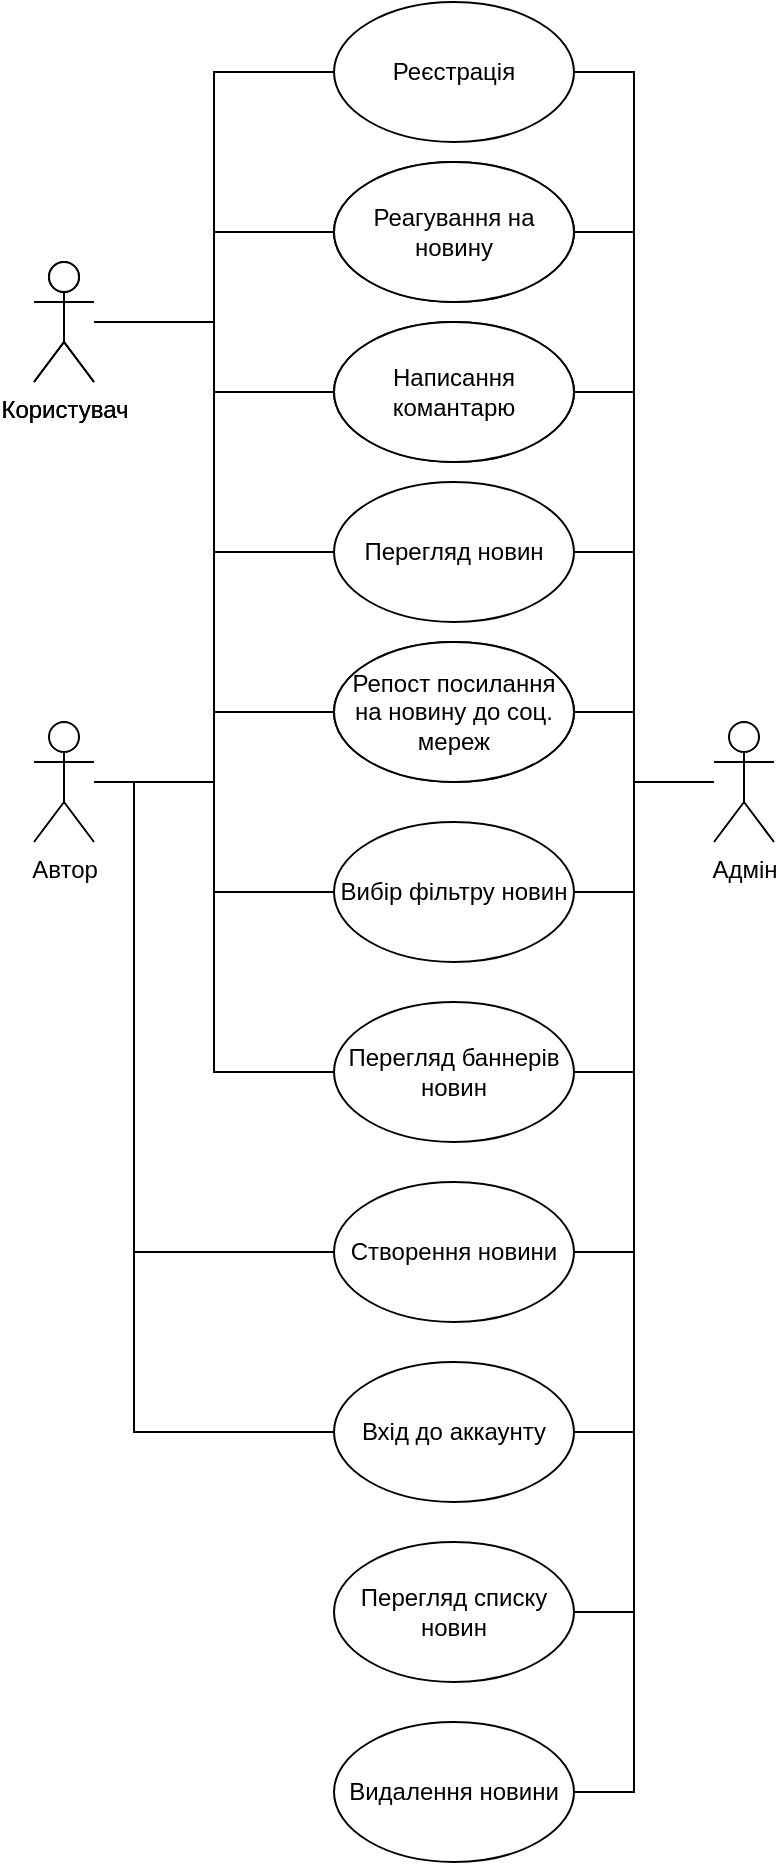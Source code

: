 <mxfile version="21.1.2" type="device" pages="4">
  <diagram id="jsgenobVIxJ-Q_t5yMRL" name="Страница 2">
    <mxGraphModel dx="1418" dy="828" grid="1" gridSize="10" guides="1" tooltips="1" connect="1" arrows="1" fold="1" page="1" pageScale="1" pageWidth="827" pageHeight="1169" math="0" shadow="0">
      <root>
        <mxCell id="0" />
        <mxCell id="1" parent="0" />
        <mxCell id="JwuotUyz37pWbvxtIua6-1" style="edgeStyle=orthogonalEdgeStyle;rounded=0;orthogonalLoop=1;jettySize=auto;html=1;entryX=0;entryY=0.5;entryDx=0;entryDy=0;endArrow=none;endFill=0;" parent="1" source="JwuotUyz37pWbvxtIua6-8" target="JwuotUyz37pWbvxtIua6-10" edge="1">
          <mxGeometry relative="1" as="geometry" />
        </mxCell>
        <mxCell id="JwuotUyz37pWbvxtIua6-2" style="edgeStyle=orthogonalEdgeStyle;rounded=0;orthogonalLoop=1;jettySize=auto;html=1;entryX=0;entryY=0.5;entryDx=0;entryDy=0;endArrow=none;endFill=0;" parent="1" source="JwuotUyz37pWbvxtIua6-8" target="JwuotUyz37pWbvxtIua6-28" edge="1">
          <mxGeometry relative="1" as="geometry" />
        </mxCell>
        <mxCell id="JwuotUyz37pWbvxtIua6-3" style="edgeStyle=orthogonalEdgeStyle;rounded=0;orthogonalLoop=1;jettySize=auto;html=1;entryX=0;entryY=0.5;entryDx=0;entryDy=0;endArrow=none;endFill=0;" parent="1" source="JwuotUyz37pWbvxtIua6-8" target="JwuotUyz37pWbvxtIua6-30" edge="1">
          <mxGeometry relative="1" as="geometry" />
        </mxCell>
        <mxCell id="JwuotUyz37pWbvxtIua6-4" style="edgeStyle=orthogonalEdgeStyle;rounded=0;orthogonalLoop=1;jettySize=auto;html=1;entryX=0;entryY=0.5;entryDx=0;entryDy=0;endArrow=none;endFill=0;" parent="1" source="JwuotUyz37pWbvxtIua6-8" target="JwuotUyz37pWbvxtIua6-32" edge="1">
          <mxGeometry relative="1" as="geometry" />
        </mxCell>
        <mxCell id="JwuotUyz37pWbvxtIua6-5" style="edgeStyle=orthogonalEdgeStyle;rounded=0;orthogonalLoop=1;jettySize=auto;html=1;entryX=0;entryY=0.5;entryDx=0;entryDy=0;endArrow=none;endFill=0;" parent="1" source="JwuotUyz37pWbvxtIua6-8" target="JwuotUyz37pWbvxtIua6-40" edge="1">
          <mxGeometry relative="1" as="geometry" />
        </mxCell>
        <mxCell id="JwuotUyz37pWbvxtIua6-6" style="edgeStyle=orthogonalEdgeStyle;rounded=0;orthogonalLoop=1;jettySize=auto;html=1;entryX=0;entryY=0.5;entryDx=0;entryDy=0;endArrow=none;endFill=0;" parent="1" source="JwuotUyz37pWbvxtIua6-8" target="JwuotUyz37pWbvxtIua6-42" edge="1">
          <mxGeometry relative="1" as="geometry" />
        </mxCell>
        <mxCell id="JwuotUyz37pWbvxtIua6-7" style="edgeStyle=orthogonalEdgeStyle;rounded=0;orthogonalLoop=1;jettySize=auto;html=1;entryX=0;entryY=0.5;entryDx=0;entryDy=0;endArrow=none;endFill=0;" parent="1" source="JwuotUyz37pWbvxtIua6-8" target="JwuotUyz37pWbvxtIua6-52" edge="1">
          <mxGeometry relative="1" as="geometry" />
        </mxCell>
        <mxCell id="JwuotUyz37pWbvxtIua6-8" value="Користувач" style="shape=umlActor;verticalLabelPosition=bottom;verticalAlign=top;html=1;outlineConnect=0;" parent="1" vertex="1">
          <mxGeometry x="80" y="160" width="30" height="60" as="geometry" />
        </mxCell>
        <mxCell id="JwuotUyz37pWbvxtIua6-10" value="Реєстрація" style="ellipse;whiteSpace=wrap;html=1;" parent="1" vertex="1">
          <mxGeometry x="230" y="30" width="120" height="70" as="geometry" />
        </mxCell>
        <mxCell id="JwuotUyz37pWbvxtIua6-24" value="Вхід до аккаунту" style="ellipse;whiteSpace=wrap;html=1;" parent="1" vertex="1">
          <mxGeometry x="230" y="710" width="120" height="70" as="geometry" />
        </mxCell>
        <mxCell id="JwuotUyz37pWbvxtIua6-26" value="Створення новини" style="ellipse;whiteSpace=wrap;html=1;" parent="1" vertex="1">
          <mxGeometry x="230" y="620" width="120" height="70" as="geometry" />
        </mxCell>
        <mxCell id="JwuotUyz37pWbvxtIua6-28" value="Реагування на новину" style="ellipse;whiteSpace=wrap;html=1;" parent="1" vertex="1">
          <mxGeometry x="230" y="110" width="120" height="70" as="geometry" />
        </mxCell>
        <mxCell id="JwuotUyz37pWbvxtIua6-30" value="Написання комантарю" style="ellipse;whiteSpace=wrap;html=1;" parent="1" vertex="1">
          <mxGeometry x="230" y="190" width="120" height="70" as="geometry" />
        </mxCell>
        <mxCell id="JwuotUyz37pWbvxtIua6-32" value="Репост посилання на новину до соц. мереж" style="ellipse;whiteSpace=wrap;html=1;" parent="1" vertex="1">
          <mxGeometry x="230" y="350" width="120" height="70" as="geometry" />
        </mxCell>
        <mxCell id="jrGEfASwu3TX69Rrp1Gd-1" style="edgeStyle=orthogonalEdgeStyle;rounded=0;orthogonalLoop=1;jettySize=auto;html=1;entryX=0;entryY=0.5;entryDx=0;entryDy=0;endArrow=none;endFill=0;" parent="1" source="JwuotUyz37pWbvxtIua6-35" target="JwuotUyz37pWbvxtIua6-24" edge="1">
          <mxGeometry relative="1" as="geometry">
            <Array as="points">
              <mxPoint x="130" y="420" />
              <mxPoint x="130" y="745" />
            </Array>
          </mxGeometry>
        </mxCell>
        <mxCell id="jrGEfASwu3TX69Rrp1Gd-2" style="edgeStyle=orthogonalEdgeStyle;rounded=0;orthogonalLoop=1;jettySize=auto;html=1;entryX=0;entryY=0.5;entryDx=0;entryDy=0;endArrow=none;endFill=0;" parent="1" source="JwuotUyz37pWbvxtIua6-35" target="JwuotUyz37pWbvxtIua6-26" edge="1">
          <mxGeometry relative="1" as="geometry">
            <Array as="points">
              <mxPoint x="130" y="420" />
              <mxPoint x="130" y="655" />
            </Array>
          </mxGeometry>
        </mxCell>
        <mxCell id="jrGEfASwu3TX69Rrp1Gd-3" style="edgeStyle=orthogonalEdgeStyle;rounded=0;orthogonalLoop=1;jettySize=auto;html=1;entryX=0;entryY=0.5;entryDx=0;entryDy=0;endArrow=none;endFill=0;" parent="1" source="JwuotUyz37pWbvxtIua6-35" target="JwuotUyz37pWbvxtIua6-52" edge="1">
          <mxGeometry relative="1" as="geometry" />
        </mxCell>
        <mxCell id="JwuotUyz37pWbvxtIua6-35" value="Автор" style="shape=umlActor;verticalLabelPosition=bottom;verticalAlign=top;html=1;outlineConnect=0;" parent="1" vertex="1">
          <mxGeometry x="80" y="390" width="30" height="60" as="geometry" />
        </mxCell>
        <mxCell id="JwuotUyz37pWbvxtIua6-36" style="edgeStyle=orthogonalEdgeStyle;rounded=0;orthogonalLoop=1;jettySize=auto;html=1;entryX=0;entryY=0.5;entryDx=0;entryDy=0;endArrow=none;endFill=0;" parent="1" source="JwuotUyz37pWbvxtIua6-38" target="JwuotUyz37pWbvxtIua6-44" edge="1">
          <mxGeometry relative="1" as="geometry">
            <Array as="points">
              <mxPoint x="380" y="420" />
              <mxPoint x="380" y="835" />
            </Array>
          </mxGeometry>
        </mxCell>
        <mxCell id="JwuotUyz37pWbvxtIua6-37" style="edgeStyle=orthogonalEdgeStyle;rounded=0;orthogonalLoop=1;jettySize=auto;html=1;entryX=0;entryY=0.5;entryDx=0;entryDy=0;endArrow=none;endFill=0;" parent="1" source="JwuotUyz37pWbvxtIua6-38" target="JwuotUyz37pWbvxtIua6-50" edge="1">
          <mxGeometry relative="1" as="geometry">
            <Array as="points">
              <mxPoint x="380" y="420" />
              <mxPoint x="380" y="925" />
            </Array>
          </mxGeometry>
        </mxCell>
        <mxCell id="jrGEfASwu3TX69Rrp1Gd-5" style="edgeStyle=orthogonalEdgeStyle;rounded=0;orthogonalLoop=1;jettySize=auto;html=1;entryX=1;entryY=0.5;entryDx=0;entryDy=0;endArrow=none;endFill=0;" parent="1" source="JwuotUyz37pWbvxtIua6-38" target="JwuotUyz37pWbvxtIua6-24" edge="1">
          <mxGeometry relative="1" as="geometry">
            <Array as="points">
              <mxPoint x="380" y="420" />
              <mxPoint x="380" y="745" />
            </Array>
          </mxGeometry>
        </mxCell>
        <mxCell id="jrGEfASwu3TX69Rrp1Gd-6" style="edgeStyle=orthogonalEdgeStyle;rounded=0;orthogonalLoop=1;jettySize=auto;html=1;entryX=1;entryY=0.5;entryDx=0;entryDy=0;endArrow=none;endFill=0;" parent="1" source="JwuotUyz37pWbvxtIua6-38" target="JwuotUyz37pWbvxtIua6-26" edge="1">
          <mxGeometry relative="1" as="geometry">
            <Array as="points">
              <mxPoint x="380" y="420" />
              <mxPoint x="380" y="655" />
            </Array>
          </mxGeometry>
        </mxCell>
        <mxCell id="jrGEfASwu3TX69Rrp1Gd-7" style="edgeStyle=orthogonalEdgeStyle;rounded=0;orthogonalLoop=1;jettySize=auto;html=1;entryX=1;entryY=0.5;entryDx=0;entryDy=0;endArrow=none;endFill=0;" parent="1" source="JwuotUyz37pWbvxtIua6-38" target="JwuotUyz37pWbvxtIua6-52" edge="1">
          <mxGeometry relative="1" as="geometry">
            <Array as="points">
              <mxPoint x="380" y="420" />
              <mxPoint x="380" y="475" />
            </Array>
          </mxGeometry>
        </mxCell>
        <mxCell id="jrGEfASwu3TX69Rrp1Gd-8" style="edgeStyle=orthogonalEdgeStyle;rounded=0;orthogonalLoop=1;jettySize=auto;html=1;entryX=1;entryY=0.5;entryDx=0;entryDy=0;endArrow=none;endFill=0;" parent="1" source="JwuotUyz37pWbvxtIua6-38" target="JwuotUyz37pWbvxtIua6-40" edge="1">
          <mxGeometry relative="1" as="geometry">
            <Array as="points">
              <mxPoint x="380" y="420" />
              <mxPoint x="380" y="565" />
            </Array>
          </mxGeometry>
        </mxCell>
        <mxCell id="jrGEfASwu3TX69Rrp1Gd-9" style="edgeStyle=orthogonalEdgeStyle;rounded=0;orthogonalLoop=1;jettySize=auto;html=1;entryX=1;entryY=0.5;entryDx=0;entryDy=0;endArrow=none;endFill=0;" parent="1" source="JwuotUyz37pWbvxtIua6-38" target="PnoXssII64kV3W4k1HJd-6" edge="1">
          <mxGeometry relative="1" as="geometry">
            <Array as="points">
              <mxPoint x="380" y="420" />
              <mxPoint x="380" y="385" />
            </Array>
          </mxGeometry>
        </mxCell>
        <mxCell id="jrGEfASwu3TX69Rrp1Gd-10" style="edgeStyle=orthogonalEdgeStyle;rounded=0;orthogonalLoop=1;jettySize=auto;html=1;entryX=1;entryY=0.5;entryDx=0;entryDy=0;endArrow=none;endFill=0;" parent="1" source="JwuotUyz37pWbvxtIua6-38" target="JwuotUyz37pWbvxtIua6-42" edge="1">
          <mxGeometry relative="1" as="geometry">
            <Array as="points">
              <mxPoint x="380" y="420" />
              <mxPoint x="380" y="305" />
            </Array>
          </mxGeometry>
        </mxCell>
        <mxCell id="jrGEfASwu3TX69Rrp1Gd-11" style="edgeStyle=orthogonalEdgeStyle;rounded=0;orthogonalLoop=1;jettySize=auto;html=1;entryX=1;entryY=0.5;entryDx=0;entryDy=0;endArrow=none;endFill=0;" parent="1" source="JwuotUyz37pWbvxtIua6-38" target="PnoXssII64kV3W4k1HJd-5" edge="1">
          <mxGeometry relative="1" as="geometry">
            <Array as="points">
              <mxPoint x="380" y="420" />
              <mxPoint x="380" y="225" />
            </Array>
          </mxGeometry>
        </mxCell>
        <mxCell id="jrGEfASwu3TX69Rrp1Gd-12" style="edgeStyle=orthogonalEdgeStyle;rounded=0;orthogonalLoop=1;jettySize=auto;html=1;entryX=1;entryY=0.5;entryDx=0;entryDy=0;endArrow=none;endFill=0;" parent="1" source="JwuotUyz37pWbvxtIua6-38" target="PnoXssII64kV3W4k1HJd-2" edge="1">
          <mxGeometry relative="1" as="geometry">
            <Array as="points">
              <mxPoint x="380" y="420" />
              <mxPoint x="380" y="145" />
            </Array>
          </mxGeometry>
        </mxCell>
        <mxCell id="jrGEfASwu3TX69Rrp1Gd-13" style="edgeStyle=orthogonalEdgeStyle;rounded=0;orthogonalLoop=1;jettySize=auto;html=1;entryX=1;entryY=0.5;entryDx=0;entryDy=0;endArrow=none;endFill=0;" parent="1" source="JwuotUyz37pWbvxtIua6-38" target="JwuotUyz37pWbvxtIua6-10" edge="1">
          <mxGeometry relative="1" as="geometry">
            <Array as="points">
              <mxPoint x="380" y="420" />
              <mxPoint x="380" y="65" />
            </Array>
          </mxGeometry>
        </mxCell>
        <mxCell id="JwuotUyz37pWbvxtIua6-38" value="Адмін" style="shape=umlActor;verticalLabelPosition=bottom;verticalAlign=top;html=1;outlineConnect=0;" parent="1" vertex="1">
          <mxGeometry x="420" y="390" width="30" height="60" as="geometry" />
        </mxCell>
        <mxCell id="JwuotUyz37pWbvxtIua6-40" value="Перегляд баннерів новин" style="ellipse;whiteSpace=wrap;html=1;" parent="1" vertex="1">
          <mxGeometry x="230" y="530" width="120" height="70" as="geometry" />
        </mxCell>
        <mxCell id="JwuotUyz37pWbvxtIua6-42" value="Перегляд новин" style="ellipse;whiteSpace=wrap;html=1;" parent="1" vertex="1">
          <mxGeometry x="230" y="270" width="120" height="70" as="geometry" />
        </mxCell>
        <mxCell id="JwuotUyz37pWbvxtIua6-44" value="Перегляд списку новин" style="ellipse;whiteSpace=wrap;html=1;" parent="1" vertex="1">
          <mxGeometry x="230" y="800" width="120" height="70" as="geometry" />
        </mxCell>
        <mxCell id="JwuotUyz37pWbvxtIua6-50" value="Видалення новини" style="ellipse;whiteSpace=wrap;html=1;" parent="1" vertex="1">
          <mxGeometry x="230" y="890" width="120" height="70" as="geometry" />
        </mxCell>
        <mxCell id="JwuotUyz37pWbvxtIua6-52" value="Вибір фільтру новин" style="ellipse;whiteSpace=wrap;html=1;" parent="1" vertex="1">
          <mxGeometry x="230" y="440" width="120" height="70" as="geometry" />
        </mxCell>
        <mxCell id="PnoXssII64kV3W4k1HJd-1" value="Користувач" style="shape=umlActor;verticalLabelPosition=bottom;verticalAlign=top;html=1;outlineConnect=0;" parent="1" vertex="1">
          <mxGeometry x="80" y="160" width="30" height="60" as="geometry" />
        </mxCell>
        <mxCell id="PnoXssII64kV3W4k1HJd-2" value="Реагування на новину" style="ellipse;whiteSpace=wrap;html=1;" parent="1" vertex="1">
          <mxGeometry x="230" y="110" width="120" height="70" as="geometry" />
        </mxCell>
        <mxCell id="PnoXssII64kV3W4k1HJd-3" style="edgeStyle=orthogonalEdgeStyle;rounded=0;orthogonalLoop=1;jettySize=auto;html=1;entryX=0;entryY=0.5;entryDx=0;entryDy=0;endArrow=none;endFill=0;" parent="1" source="PnoXssII64kV3W4k1HJd-1" target="PnoXssII64kV3W4k1HJd-2" edge="1">
          <mxGeometry relative="1" as="geometry" />
        </mxCell>
        <mxCell id="PnoXssII64kV3W4k1HJd-4" style="edgeStyle=orthogonalEdgeStyle;rounded=0;orthogonalLoop=1;jettySize=auto;html=1;entryX=0;entryY=0.5;entryDx=0;entryDy=0;endArrow=none;endFill=0;" parent="1" source="PnoXssII64kV3W4k1HJd-1" target="PnoXssII64kV3W4k1HJd-5" edge="1">
          <mxGeometry relative="1" as="geometry" />
        </mxCell>
        <mxCell id="PnoXssII64kV3W4k1HJd-5" value="Написання комантарю" style="ellipse;whiteSpace=wrap;html=1;" parent="1" vertex="1">
          <mxGeometry x="230" y="190" width="120" height="70" as="geometry" />
        </mxCell>
        <mxCell id="PnoXssII64kV3W4k1HJd-6" value="Репост посилання на новину до соц. мереж" style="ellipse;whiteSpace=wrap;html=1;" parent="1" vertex="1">
          <mxGeometry x="230" y="350" width="120" height="70" as="geometry" />
        </mxCell>
        <mxCell id="PnoXssII64kV3W4k1HJd-7" style="edgeStyle=orthogonalEdgeStyle;rounded=0;orthogonalLoop=1;jettySize=auto;html=1;entryX=0;entryY=0.5;entryDx=0;entryDy=0;endArrow=none;endFill=0;" parent="1" source="PnoXssII64kV3W4k1HJd-1" target="PnoXssII64kV3W4k1HJd-6" edge="1">
          <mxGeometry relative="1" as="geometry" />
        </mxCell>
      </root>
    </mxGraphModel>
  </diagram>
  <diagram id="pjwRIvxaNWzT5MnAfzzE" name="Страница 3">
    <mxGraphModel dx="1418" dy="828" grid="1" gridSize="10" guides="1" tooltips="1" connect="1" arrows="1" fold="1" page="1" pageScale="1" pageWidth="827" pageHeight="1169" math="0" shadow="0">
      <root>
        <mxCell id="0" />
        <mxCell id="1" parent="0" />
        <mxCell id="CYiGvyAhx1k-oHjF3VCG-1" style="edgeStyle=orthogonalEdgeStyle;rounded=0;orthogonalLoop=1;jettySize=auto;html=1;entryX=0;entryY=0.5;entryDx=0;entryDy=0;endArrow=none;endFill=0;" parent="1" source="CYiGvyAhx1k-oHjF3VCG-4" target="CYiGvyAhx1k-oHjF3VCG-6" edge="1">
          <mxGeometry relative="1" as="geometry" />
        </mxCell>
        <mxCell id="CYiGvyAhx1k-oHjF3VCG-2" style="edgeStyle=orthogonalEdgeStyle;rounded=0;orthogonalLoop=1;jettySize=auto;html=1;entryX=0;entryY=0.5;entryDx=0;entryDy=0;endArrow=none;endFill=0;" parent="1" source="CYiGvyAhx1k-oHjF3VCG-4" target="CYiGvyAhx1k-oHjF3VCG-21" edge="1">
          <mxGeometry relative="1" as="geometry" />
        </mxCell>
        <mxCell id="CYiGvyAhx1k-oHjF3VCG-3" style="edgeStyle=orthogonalEdgeStyle;rounded=0;orthogonalLoop=1;jettySize=auto;html=1;entryX=0;entryY=0.5;entryDx=0;entryDy=0;endArrow=none;endFill=0;" parent="1" source="CYiGvyAhx1k-oHjF3VCG-4" target="CYiGvyAhx1k-oHjF3VCG-23" edge="1">
          <mxGeometry relative="1" as="geometry" />
        </mxCell>
        <mxCell id="CYiGvyAhx1k-oHjF3VCG-4" value="Користувач" style="shape=umlActor;verticalLabelPosition=bottom;verticalAlign=top;html=1;outlineConnect=0;" parent="1" vertex="1">
          <mxGeometry x="80" y="160" width="30" height="60" as="geometry" />
        </mxCell>
        <mxCell id="CYiGvyAhx1k-oHjF3VCG-5" style="edgeStyle=orthogonalEdgeStyle;rounded=0;orthogonalLoop=1;jettySize=auto;html=1;endArrow=none;endFill=0;" parent="1" source="CYiGvyAhx1k-oHjF3VCG-6" target="wAEpZEMGU0AWy_mzfU6Q-1" edge="1">
          <mxGeometry relative="1" as="geometry">
            <mxPoint x="480" y="65" as="targetPoint" />
          </mxGeometry>
        </mxCell>
        <mxCell id="CYiGvyAhx1k-oHjF3VCG-6" value="Реєстрація" style="ellipse;whiteSpace=wrap;html=1;" parent="1" vertex="1">
          <mxGeometry x="230" y="30" width="120" height="70" as="geometry" />
        </mxCell>
        <mxCell id="CYiGvyAhx1k-oHjF3VCG-7" style="edgeStyle=orthogonalEdgeStyle;rounded=0;orthogonalLoop=1;jettySize=auto;html=1;entryX=0;entryY=0.5;entryDx=0;entryDy=0;endArrow=none;endFill=0;" parent="1" source="CYiGvyAhx1k-oHjF3VCG-9" target="CYiGvyAhx1k-oHjF3VCG-28" edge="1">
          <mxGeometry relative="1" as="geometry" />
        </mxCell>
        <mxCell id="CYiGvyAhx1k-oHjF3VCG-8" style="edgeStyle=orthogonalEdgeStyle;rounded=0;orthogonalLoop=1;jettySize=auto;html=1;entryX=0;entryY=0.5;entryDx=0;entryDy=0;endArrow=none;endFill=0;" parent="1" source="CYiGvyAhx1k-oHjF3VCG-9" target="CYiGvyAhx1k-oHjF3VCG-32" edge="1">
          <mxGeometry relative="1" as="geometry" />
        </mxCell>
        <mxCell id="CYiGvyAhx1k-oHjF3VCG-9" value="Веб-сторінка головної стрічки" style="shape=umlActor;verticalLabelPosition=bottom;verticalAlign=top;html=1;outlineConnect=0;" parent="1" vertex="1">
          <mxGeometry x="480" y="305" width="30" height="60" as="geometry" />
        </mxCell>
        <mxCell id="CYiGvyAhx1k-oHjF3VCG-10" style="edgeStyle=orthogonalEdgeStyle;rounded=0;orthogonalLoop=1;jettySize=auto;html=1;entryX=0;entryY=0.5;entryDx=0;entryDy=0;endArrow=none;endFill=0;" parent="1" source="wAEpZEMGU0AWy_mzfU6Q-1" target="CYiGvyAhx1k-oHjF3VCG-26" edge="1">
          <mxGeometry relative="1" as="geometry">
            <mxPoint x="510" y="65" as="sourcePoint" />
          </mxGeometry>
        </mxCell>
        <mxCell id="CYiGvyAhx1k-oHjF3VCG-11" style="edgeStyle=orthogonalEdgeStyle;rounded=0;orthogonalLoop=1;jettySize=auto;html=1;entryX=0;entryY=0.5;entryDx=0;entryDy=0;endArrow=none;endFill=0;" parent="1" source="CYiGvyAhx1k-oHjF3VCG-12" target="CYiGvyAhx1k-oHjF3VCG-30" edge="1">
          <mxGeometry relative="1" as="geometry" />
        </mxCell>
        <mxCell id="CYiGvyAhx1k-oHjF3VCG-12" value="Веб-сторінка логіну" style="shape=umlActor;verticalLabelPosition=bottom;verticalAlign=top;html=1;outlineConnect=0;" parent="1" vertex="1">
          <mxGeometry x="480" y="395" width="30" height="60" as="geometry" />
        </mxCell>
        <mxCell id="CYiGvyAhx1k-oHjF3VCG-13" style="edgeStyle=orthogonalEdgeStyle;rounded=0;orthogonalLoop=1;jettySize=auto;html=1;endArrow=none;endFill=0;" parent="1" source="CYiGvyAhx1k-oHjF3VCG-14" target="CYiGvyAhx1k-oHjF3VCG-12" edge="1">
          <mxGeometry relative="1" as="geometry" />
        </mxCell>
        <mxCell id="CYiGvyAhx1k-oHjF3VCG-14" value="Вхід до аккаунту" style="ellipse;whiteSpace=wrap;html=1;" parent="1" vertex="1">
          <mxGeometry x="230" y="390" width="120" height="70" as="geometry" />
        </mxCell>
        <mxCell id="CYiGvyAhx1k-oHjF3VCG-15" style="edgeStyle=orthogonalEdgeStyle;rounded=0;orthogonalLoop=1;jettySize=auto;html=1;endArrow=none;endFill=0;" parent="1" source="CYiGvyAhx1k-oHjF3VCG-16" target="CYiGvyAhx1k-oHjF3VCG-9" edge="1">
          <mxGeometry relative="1" as="geometry" />
        </mxCell>
        <mxCell id="CYiGvyAhx1k-oHjF3VCG-16" value="Створення новини" style="ellipse;whiteSpace=wrap;html=1;" parent="1" vertex="1">
          <mxGeometry x="230" y="300" width="120" height="70" as="geometry" />
        </mxCell>
        <mxCell id="CYiGvyAhx1k-oHjF3VCG-17" style="edgeStyle=orthogonalEdgeStyle;rounded=0;orthogonalLoop=1;jettySize=auto;html=1;entryX=0;entryY=0.5;entryDx=0;entryDy=0;endArrow=none;endFill=0;" parent="1" source="CYiGvyAhx1k-oHjF3VCG-19" target="CYiGvyAhx1k-oHjF3VCG-16" edge="1">
          <mxGeometry relative="1" as="geometry" />
        </mxCell>
        <mxCell id="CYiGvyAhx1k-oHjF3VCG-18" style="edgeStyle=orthogonalEdgeStyle;rounded=0;orthogonalLoop=1;jettySize=auto;html=1;entryX=0;entryY=0.5;entryDx=0;entryDy=0;endArrow=none;endFill=0;" parent="1" source="CYiGvyAhx1k-oHjF3VCG-19" target="CYiGvyAhx1k-oHjF3VCG-14" edge="1">
          <mxGeometry relative="1" as="geometry">
            <Array as="points">
              <mxPoint x="180" y="425" />
              <mxPoint x="180" y="425" />
            </Array>
          </mxGeometry>
        </mxCell>
        <mxCell id="CYiGvyAhx1k-oHjF3VCG-19" value="Автор" style="shape=umlActor;verticalLabelPosition=bottom;verticalAlign=top;html=1;outlineConnect=0;" parent="1" vertex="1">
          <mxGeometry x="80" y="395" width="30" height="60" as="geometry" />
        </mxCell>
        <mxCell id="CYiGvyAhx1k-oHjF3VCG-20" style="edgeStyle=orthogonalEdgeStyle;rounded=0;orthogonalLoop=1;jettySize=auto;html=1;endArrow=none;endFill=0;" parent="1" source="CYiGvyAhx1k-oHjF3VCG-21" target="CYiGvyAhx1k-oHjF3VCG-9" edge="1">
          <mxGeometry relative="1" as="geometry">
            <Array as="points">
              <mxPoint x="420" y="245" />
              <mxPoint x="420" y="335" />
            </Array>
          </mxGeometry>
        </mxCell>
        <mxCell id="CYiGvyAhx1k-oHjF3VCG-21" value="Перегляд баннерів новин" style="ellipse;whiteSpace=wrap;html=1;" parent="1" vertex="1">
          <mxGeometry x="230" y="210" width="120" height="70" as="geometry" />
        </mxCell>
        <mxCell id="CYiGvyAhx1k-oHjF3VCG-22" style="edgeStyle=orthogonalEdgeStyle;rounded=0;orthogonalLoop=1;jettySize=auto;html=1;endArrow=none;endFill=0;" parent="1" source="CYiGvyAhx1k-oHjF3VCG-23" target="CYiGvyAhx1k-oHjF3VCG-9" edge="1">
          <mxGeometry relative="1" as="geometry">
            <Array as="points">
              <mxPoint x="420" y="155" />
              <mxPoint x="420" y="335" />
            </Array>
          </mxGeometry>
        </mxCell>
        <mxCell id="CYiGvyAhx1k-oHjF3VCG-23" value="Вибір фільтру новин" style="ellipse;whiteSpace=wrap;html=1;" parent="1" vertex="1">
          <mxGeometry x="230" y="120" width="120" height="70" as="geometry" />
        </mxCell>
        <mxCell id="CYiGvyAhx1k-oHjF3VCG-24" value="Сервер" style="shape=umlActor;verticalLabelPosition=bottom;verticalAlign=top;html=1;outlineConnect=0;" parent="1" vertex="1">
          <mxGeometry x="810" y="125" width="30" height="60" as="geometry" />
        </mxCell>
        <mxCell id="CYiGvyAhx1k-oHjF3VCG-25" style="edgeStyle=orthogonalEdgeStyle;rounded=0;orthogonalLoop=1;jettySize=auto;html=1;endArrow=none;endFill=0;" parent="1" source="CYiGvyAhx1k-oHjF3VCG-26" target="CYiGvyAhx1k-oHjF3VCG-24" edge="1">
          <mxGeometry relative="1" as="geometry">
            <Array as="points">
              <mxPoint x="790" y="65" />
              <mxPoint x="790" y="155" />
            </Array>
          </mxGeometry>
        </mxCell>
        <mxCell id="CYiGvyAhx1k-oHjF3VCG-26" value="Створення користувача" style="ellipse;whiteSpace=wrap;html=1;" parent="1" vertex="1">
          <mxGeometry x="600" y="30" width="120" height="70" as="geometry" />
        </mxCell>
        <mxCell id="CYiGvyAhx1k-oHjF3VCG-27" style="edgeStyle=orthogonalEdgeStyle;rounded=0;orthogonalLoop=1;jettySize=auto;html=1;endArrow=none;endFill=0;exitX=1;exitY=0.5;exitDx=0;exitDy=0;" parent="1" source="CYiGvyAhx1k-oHjF3VCG-28" target="CYiGvyAhx1k-oHjF3VCG-24" edge="1">
          <mxGeometry relative="1" as="geometry">
            <Array as="points">
              <mxPoint x="790" y="245" />
              <mxPoint x="790" y="155" />
            </Array>
          </mxGeometry>
        </mxCell>
        <mxCell id="CYiGvyAhx1k-oHjF3VCG-28" value="Створення новини" style="ellipse;whiteSpace=wrap;html=1;" parent="1" vertex="1">
          <mxGeometry x="600" y="210" width="120" height="70" as="geometry" />
        </mxCell>
        <mxCell id="CYiGvyAhx1k-oHjF3VCG-29" style="edgeStyle=orthogonalEdgeStyle;rounded=0;orthogonalLoop=1;jettySize=auto;html=1;endArrow=none;endFill=0;" parent="1" source="CYiGvyAhx1k-oHjF3VCG-30" target="CYiGvyAhx1k-oHjF3VCG-24" edge="1">
          <mxGeometry relative="1" as="geometry">
            <Array as="points">
              <mxPoint x="790" y="425" />
              <mxPoint x="790" y="155" />
            </Array>
          </mxGeometry>
        </mxCell>
        <mxCell id="CYiGvyAhx1k-oHjF3VCG-30" value="Авторизація" style="ellipse;whiteSpace=wrap;html=1;" parent="1" vertex="1">
          <mxGeometry x="600" y="390" width="120" height="70" as="geometry" />
        </mxCell>
        <mxCell id="CYiGvyAhx1k-oHjF3VCG-31" style="edgeStyle=orthogonalEdgeStyle;rounded=0;orthogonalLoop=1;jettySize=auto;html=1;endArrow=none;endFill=0;" parent="1" source="CYiGvyAhx1k-oHjF3VCG-32" target="CYiGvyAhx1k-oHjF3VCG-24" edge="1">
          <mxGeometry relative="1" as="geometry">
            <Array as="points">
              <mxPoint x="790" y="335" />
              <mxPoint x="790" y="155" />
            </Array>
          </mxGeometry>
        </mxCell>
        <mxCell id="CYiGvyAhx1k-oHjF3VCG-32" value="Отримання даних щодо баннерів новин" style="ellipse;whiteSpace=wrap;html=1;" parent="1" vertex="1">
          <mxGeometry x="600" y="300" width="120" height="70" as="geometry" />
        </mxCell>
        <mxCell id="wAEpZEMGU0AWy_mzfU6Q-1" value="Веб-сторінка реєстрації" style="shape=umlActor;verticalLabelPosition=bottom;verticalAlign=top;html=1;outlineConnect=0;" parent="1" vertex="1">
          <mxGeometry x="480" y="35" width="30" height="60" as="geometry" />
        </mxCell>
      </root>
    </mxGraphModel>
  </diagram>
  <diagram id="8GD01Nmzar3S3QhMd8Ao" name="Страница 4">
    <mxGraphModel dx="1418" dy="828" grid="1" gridSize="10" guides="1" tooltips="1" connect="1" arrows="1" fold="1" page="1" pageScale="1" pageWidth="827" pageHeight="1169" math="0" shadow="0">
      <root>
        <mxCell id="0" />
        <mxCell id="1" parent="0" />
        <mxCell id="v5Y5Kg1193a-AQZ1EzQA-1" style="edgeStyle=orthogonalEdgeStyle;rounded=0;orthogonalLoop=1;jettySize=auto;html=1;entryX=0;entryY=0.5;entryDx=0;entryDy=0;endArrow=none;endFill=0;" parent="1" source="v5Y5Kg1193a-AQZ1EzQA-33" target="v5Y5Kg1193a-AQZ1EzQA-12" edge="1">
          <mxGeometry relative="1" as="geometry">
            <mxPoint x="110" y="190" as="sourcePoint" />
            <Array as="points">
              <mxPoint x="170" y="260" />
              <mxPoint x="170" y="305" />
            </Array>
          </mxGeometry>
        </mxCell>
        <mxCell id="v5Y5Kg1193a-AQZ1EzQA-9" style="edgeStyle=orthogonalEdgeStyle;rounded=0;orthogonalLoop=1;jettySize=auto;html=1;entryX=0;entryY=0.5;entryDx=0;entryDy=0;endArrow=none;endFill=0;" parent="1" source="v5Y5Kg1193a-AQZ1EzQA-11" target="v5Y5Kg1193a-AQZ1EzQA-14" edge="1">
          <mxGeometry relative="1" as="geometry">
            <Array as="points">
              <mxPoint x="460" y="260" />
              <mxPoint x="460" y="465" />
            </Array>
          </mxGeometry>
        </mxCell>
        <mxCell id="v5Y5Kg1193a-AQZ1EzQA-10" style="edgeStyle=orthogonalEdgeStyle;rounded=0;orthogonalLoop=1;jettySize=auto;html=1;entryX=0;entryY=0.5;entryDx=0;entryDy=0;endArrow=none;endFill=0;" parent="1" source="v5Y5Kg1193a-AQZ1EzQA-11" target="v5Y5Kg1193a-AQZ1EzQA-20" edge="1">
          <mxGeometry relative="1" as="geometry">
            <Array as="points">
              <mxPoint x="460" y="260" />
              <mxPoint x="460" y="550" />
              <mxPoint x="370" y="550" />
            </Array>
          </mxGeometry>
        </mxCell>
        <mxCell id="ix-wqq4q-aHULNTZXZj0-2" style="edgeStyle=orthogonalEdgeStyle;rounded=0;orthogonalLoop=1;jettySize=auto;html=1;entryX=1;entryY=0.5;entryDx=0;entryDy=0;endArrow=none;endFill=0;" parent="1" source="v5Y5Kg1193a-AQZ1EzQA-11" target="v5Y5Kg1193a-AQZ1EzQA-38" edge="1">
          <mxGeometry relative="1" as="geometry" />
        </mxCell>
        <mxCell id="ix-wqq4q-aHULNTZXZj0-3" style="edgeStyle=orthogonalEdgeStyle;rounded=0;orthogonalLoop=1;jettySize=auto;html=1;entryX=1;entryY=0.5;entryDx=0;entryDy=0;endArrow=none;endFill=0;" parent="1" source="v5Y5Kg1193a-AQZ1EzQA-11" target="v5Y5Kg1193a-AQZ1EzQA-12" edge="1">
          <mxGeometry relative="1" as="geometry" />
        </mxCell>
        <mxCell id="ix-wqq4q-aHULNTZXZj0-5" style="edgeStyle=orthogonalEdgeStyle;rounded=0;orthogonalLoop=1;jettySize=auto;html=1;endArrow=none;endFill=0;" parent="1" source="v5Y5Kg1193a-AQZ1EzQA-11" target="v5Y5Kg1193a-AQZ1EzQA-37" edge="1">
          <mxGeometry relative="1" as="geometry" />
        </mxCell>
        <mxCell id="ix-wqq4q-aHULNTZXZj0-6" style="edgeStyle=orthogonalEdgeStyle;rounded=0;orthogonalLoop=1;jettySize=auto;html=1;entryX=1;entryY=0.5;entryDx=0;entryDy=0;endArrow=none;endFill=0;" parent="1" source="v5Y5Kg1193a-AQZ1EzQA-11" target="v5Y5Kg1193a-AQZ1EzQA-34" edge="1">
          <mxGeometry relative="1" as="geometry" />
        </mxCell>
        <mxCell id="v5Y5Kg1193a-AQZ1EzQA-11" value="Адмін" style="shape=umlActor;verticalLabelPosition=bottom;verticalAlign=top;html=1;outlineConnect=0;" parent="1" vertex="1">
          <mxGeometry x="490" y="230" width="30" height="60" as="geometry" />
        </mxCell>
        <mxCell id="v5Y5Kg1193a-AQZ1EzQA-12" value="Перегляд новин" style="ellipse;whiteSpace=wrap;html=1;" parent="1" vertex="1">
          <mxGeometry x="230" y="270" width="120" height="70" as="geometry" />
        </mxCell>
        <mxCell id="v5Y5Kg1193a-AQZ1EzQA-14" value="Перегляд списку новин" style="ellipse;whiteSpace=wrap;html=1;" parent="1" vertex="1">
          <mxGeometry x="230" y="430" width="120" height="70" as="geometry" />
        </mxCell>
        <mxCell id="v5Y5Kg1193a-AQZ1EzQA-20" value="Видалення новини" style="ellipse;whiteSpace=wrap;html=1;" parent="1" vertex="1">
          <mxGeometry x="230" y="514.5" width="120" height="70" as="geometry" />
        </mxCell>
        <mxCell id="v5Y5Kg1193a-AQZ1EzQA-33" value="Користувач" style="shape=umlActor;verticalLabelPosition=bottom;verticalAlign=top;html=1;outlineConnect=0;" parent="1" vertex="1">
          <mxGeometry x="80" y="230" width="30" height="60" as="geometry" />
        </mxCell>
        <mxCell id="v5Y5Kg1193a-AQZ1EzQA-34" value="Реагування на новину" style="ellipse;whiteSpace=wrap;html=1;" parent="1" vertex="1">
          <mxGeometry x="230" y="110" width="120" height="70" as="geometry" />
        </mxCell>
        <mxCell id="v5Y5Kg1193a-AQZ1EzQA-35" style="edgeStyle=orthogonalEdgeStyle;rounded=0;orthogonalLoop=1;jettySize=auto;html=1;entryX=0;entryY=0.5;entryDx=0;entryDy=0;endArrow=none;endFill=0;" parent="1" source="v5Y5Kg1193a-AQZ1EzQA-33" target="v5Y5Kg1193a-AQZ1EzQA-34" edge="1">
          <mxGeometry relative="1" as="geometry" />
        </mxCell>
        <mxCell id="v5Y5Kg1193a-AQZ1EzQA-36" style="edgeStyle=orthogonalEdgeStyle;rounded=0;orthogonalLoop=1;jettySize=auto;html=1;entryX=0;entryY=0.5;entryDx=0;entryDy=0;endArrow=none;endFill=0;" parent="1" source="v5Y5Kg1193a-AQZ1EzQA-33" target="v5Y5Kg1193a-AQZ1EzQA-37" edge="1">
          <mxGeometry relative="1" as="geometry" />
        </mxCell>
        <mxCell id="v5Y5Kg1193a-AQZ1EzQA-37" value="Написання комантарю" style="ellipse;whiteSpace=wrap;html=1;" parent="1" vertex="1">
          <mxGeometry x="230" y="190" width="120" height="70" as="geometry" />
        </mxCell>
        <mxCell id="v5Y5Kg1193a-AQZ1EzQA-38" value="Репост посилання на новину до соц. мереж" style="ellipse;whiteSpace=wrap;html=1;" parent="1" vertex="1">
          <mxGeometry x="230" y="350" width="120" height="70" as="geometry" />
        </mxCell>
        <mxCell id="v5Y5Kg1193a-AQZ1EzQA-39" style="edgeStyle=orthogonalEdgeStyle;rounded=0;orthogonalLoop=1;jettySize=auto;html=1;entryX=0;entryY=0.5;entryDx=0;entryDy=0;endArrow=none;endFill=0;" parent="1" source="v5Y5Kg1193a-AQZ1EzQA-33" target="v5Y5Kg1193a-AQZ1EzQA-38" edge="1">
          <mxGeometry relative="1" as="geometry" />
        </mxCell>
      </root>
    </mxGraphModel>
  </diagram>
  <diagram id="_RkzzZbqACvf4ono-DAd" name="Страница 5">
    <mxGraphModel dx="1434" dy="844" grid="1" gridSize="10" guides="1" tooltips="1" connect="1" arrows="1" fold="1" page="1" pageScale="1" pageWidth="827" pageHeight="1169" math="0" shadow="0">
      <root>
        <mxCell id="0" />
        <mxCell id="1" parent="0" />
        <mxCell id="pDt8JMRhqxrCkGCLQyXo-1" value="users" style="shape=table;startSize=30;container=1;collapsible=1;childLayout=tableLayout;fixedRows=1;rowLines=0;fontStyle=1;align=center;resizeLast=1;html=1;" vertex="1" parent="1">
          <mxGeometry x="550" y="70" width="180" height="240" as="geometry" />
        </mxCell>
        <mxCell id="pDt8JMRhqxrCkGCLQyXo-2" value="" style="shape=tableRow;horizontal=0;startSize=0;swimlaneHead=0;swimlaneBody=0;fillColor=none;collapsible=0;dropTarget=0;points=[[0,0.5],[1,0.5]];portConstraint=eastwest;top=0;left=0;right=0;bottom=1;" vertex="1" parent="pDt8JMRhqxrCkGCLQyXo-1">
          <mxGeometry y="30" width="180" height="30" as="geometry" />
        </mxCell>
        <mxCell id="pDt8JMRhqxrCkGCLQyXo-3" value="PK" style="shape=partialRectangle;connectable=0;fillColor=none;top=0;left=0;bottom=0;right=0;fontStyle=1;overflow=hidden;whiteSpace=wrap;html=1;" vertex="1" parent="pDt8JMRhqxrCkGCLQyXo-2">
          <mxGeometry width="30" height="30" as="geometry">
            <mxRectangle width="30" height="30" as="alternateBounds" />
          </mxGeometry>
        </mxCell>
        <mxCell id="pDt8JMRhqxrCkGCLQyXo-4" value="id: int" style="shape=partialRectangle;connectable=0;fillColor=none;top=0;left=0;bottom=0;right=0;align=left;spacingLeft=6;fontStyle=5;overflow=hidden;whiteSpace=wrap;html=1;" vertex="1" parent="pDt8JMRhqxrCkGCLQyXo-2">
          <mxGeometry x="30" width="150" height="30" as="geometry">
            <mxRectangle width="150" height="30" as="alternateBounds" />
          </mxGeometry>
        </mxCell>
        <mxCell id="pDt8JMRhqxrCkGCLQyXo-5" value="" style="shape=tableRow;horizontal=0;startSize=0;swimlaneHead=0;swimlaneBody=0;fillColor=none;collapsible=0;dropTarget=0;points=[[0,0.5],[1,0.5]];portConstraint=eastwest;top=0;left=0;right=0;bottom=0;" vertex="1" parent="pDt8JMRhqxrCkGCLQyXo-1">
          <mxGeometry y="60" width="180" height="30" as="geometry" />
        </mxCell>
        <mxCell id="pDt8JMRhqxrCkGCLQyXo-6" value="" style="shape=partialRectangle;connectable=0;fillColor=none;top=0;left=0;bottom=0;right=0;editable=1;overflow=hidden;whiteSpace=wrap;html=1;" vertex="1" parent="pDt8JMRhqxrCkGCLQyXo-5">
          <mxGeometry width="30" height="30" as="geometry">
            <mxRectangle width="30" height="30" as="alternateBounds" />
          </mxGeometry>
        </mxCell>
        <mxCell id="pDt8JMRhqxrCkGCLQyXo-7" value="email : varchar 32" style="shape=partialRectangle;connectable=0;fillColor=none;top=0;left=0;bottom=0;right=0;align=left;spacingLeft=6;overflow=hidden;whiteSpace=wrap;html=1;" vertex="1" parent="pDt8JMRhqxrCkGCLQyXo-5">
          <mxGeometry x="30" width="150" height="30" as="geometry">
            <mxRectangle width="150" height="30" as="alternateBounds" />
          </mxGeometry>
        </mxCell>
        <mxCell id="pDt8JMRhqxrCkGCLQyXo-11" value="" style="shape=tableRow;horizontal=0;startSize=0;swimlaneHead=0;swimlaneBody=0;fillColor=none;collapsible=0;dropTarget=0;points=[[0,0.5],[1,0.5]];portConstraint=eastwest;top=0;left=0;right=0;bottom=0;" vertex="1" parent="pDt8JMRhqxrCkGCLQyXo-1">
          <mxGeometry y="90" width="180" height="30" as="geometry" />
        </mxCell>
        <mxCell id="pDt8JMRhqxrCkGCLQyXo-12" value="" style="shape=partialRectangle;connectable=0;fillColor=none;top=0;left=0;bottom=0;right=0;editable=1;overflow=hidden;whiteSpace=wrap;html=1;" vertex="1" parent="pDt8JMRhqxrCkGCLQyXo-11">
          <mxGeometry width="30" height="30" as="geometry">
            <mxRectangle width="30" height="30" as="alternateBounds" />
          </mxGeometry>
        </mxCell>
        <mxCell id="pDt8JMRhqxrCkGCLQyXo-13" value="username: varchar 16" style="shape=partialRectangle;connectable=0;fillColor=none;top=0;left=0;bottom=0;right=0;align=left;spacingLeft=6;overflow=hidden;whiteSpace=wrap;html=1;" vertex="1" parent="pDt8JMRhqxrCkGCLQyXo-11">
          <mxGeometry x="30" width="150" height="30" as="geometry">
            <mxRectangle width="150" height="30" as="alternateBounds" />
          </mxGeometry>
        </mxCell>
        <mxCell id="pDt8JMRhqxrCkGCLQyXo-49" style="shape=tableRow;horizontal=0;startSize=0;swimlaneHead=0;swimlaneBody=0;fillColor=none;collapsible=0;dropTarget=0;points=[[0,0.5],[1,0.5]];portConstraint=eastwest;top=0;left=0;right=0;bottom=0;" vertex="1" parent="pDt8JMRhqxrCkGCLQyXo-1">
          <mxGeometry y="120" width="180" height="30" as="geometry" />
        </mxCell>
        <mxCell id="pDt8JMRhqxrCkGCLQyXo-50" style="shape=partialRectangle;connectable=0;fillColor=none;top=0;left=0;bottom=0;right=0;editable=1;overflow=hidden;whiteSpace=wrap;html=1;" vertex="1" parent="pDt8JMRhqxrCkGCLQyXo-49">
          <mxGeometry width="30" height="30" as="geometry">
            <mxRectangle width="30" height="30" as="alternateBounds" />
          </mxGeometry>
        </mxCell>
        <mxCell id="pDt8JMRhqxrCkGCLQyXo-51" value="password : varchar 16" style="shape=partialRectangle;connectable=0;fillColor=none;top=0;left=0;bottom=0;right=0;align=left;spacingLeft=6;overflow=hidden;whiteSpace=wrap;html=1;" vertex="1" parent="pDt8JMRhqxrCkGCLQyXo-49">
          <mxGeometry x="30" width="150" height="30" as="geometry">
            <mxRectangle width="150" height="30" as="alternateBounds" />
          </mxGeometry>
        </mxCell>
        <mxCell id="pDt8JMRhqxrCkGCLQyXo-17" style="shape=tableRow;horizontal=0;startSize=0;swimlaneHead=0;swimlaneBody=0;fillColor=none;collapsible=0;dropTarget=0;points=[[0,0.5],[1,0.5]];portConstraint=eastwest;top=0;left=0;right=0;bottom=0;" vertex="1" parent="pDt8JMRhqxrCkGCLQyXo-1">
          <mxGeometry y="150" width="180" height="30" as="geometry" />
        </mxCell>
        <mxCell id="pDt8JMRhqxrCkGCLQyXo-18" style="shape=partialRectangle;connectable=0;fillColor=none;top=0;left=0;bottom=0;right=0;editable=1;overflow=hidden;whiteSpace=wrap;html=1;" vertex="1" parent="pDt8JMRhqxrCkGCLQyXo-17">
          <mxGeometry width="30" height="30" as="geometry">
            <mxRectangle width="30" height="30" as="alternateBounds" />
          </mxGeometry>
        </mxCell>
        <mxCell id="pDt8JMRhqxrCkGCLQyXo-19" value="rating : int&amp;nbsp;" style="shape=partialRectangle;connectable=0;fillColor=none;top=0;left=0;bottom=0;right=0;align=left;spacingLeft=6;overflow=hidden;whiteSpace=wrap;html=1;" vertex="1" parent="pDt8JMRhqxrCkGCLQyXo-17">
          <mxGeometry x="30" width="150" height="30" as="geometry">
            <mxRectangle width="150" height="30" as="alternateBounds" />
          </mxGeometry>
        </mxCell>
        <mxCell id="pDt8JMRhqxrCkGCLQyXo-14" style="shape=tableRow;horizontal=0;startSize=0;swimlaneHead=0;swimlaneBody=0;fillColor=none;collapsible=0;dropTarget=0;points=[[0,0.5],[1,0.5]];portConstraint=eastwest;top=0;left=0;right=0;bottom=0;" vertex="1" parent="pDt8JMRhqxrCkGCLQyXo-1">
          <mxGeometry y="180" width="180" height="30" as="geometry" />
        </mxCell>
        <mxCell id="pDt8JMRhqxrCkGCLQyXo-15" style="shape=partialRectangle;connectable=0;fillColor=none;top=0;left=0;bottom=0;right=0;editable=1;overflow=hidden;whiteSpace=wrap;html=1;" vertex="1" parent="pDt8JMRhqxrCkGCLQyXo-14">
          <mxGeometry width="30" height="30" as="geometry">
            <mxRectangle width="30" height="30" as="alternateBounds" />
          </mxGeometry>
        </mxCell>
        <mxCell id="pDt8JMRhqxrCkGCLQyXo-16" value="isBanned : bool" style="shape=partialRectangle;connectable=0;fillColor=none;top=0;left=0;bottom=0;right=0;align=left;spacingLeft=6;overflow=hidden;whiteSpace=wrap;html=1;" vertex="1" parent="pDt8JMRhqxrCkGCLQyXo-14">
          <mxGeometry x="30" width="150" height="30" as="geometry">
            <mxRectangle width="150" height="30" as="alternateBounds" />
          </mxGeometry>
        </mxCell>
        <mxCell id="pDt8JMRhqxrCkGCLQyXo-127" style="shape=tableRow;horizontal=0;startSize=0;swimlaneHead=0;swimlaneBody=0;fillColor=none;collapsible=0;dropTarget=0;points=[[0,0.5],[1,0.5]];portConstraint=eastwest;top=0;left=0;right=0;bottom=0;" vertex="1" parent="pDt8JMRhqxrCkGCLQyXo-1">
          <mxGeometry y="210" width="180" height="30" as="geometry" />
        </mxCell>
        <mxCell id="pDt8JMRhqxrCkGCLQyXo-128" style="shape=partialRectangle;connectable=0;fillColor=none;top=0;left=0;bottom=0;right=0;editable=1;overflow=hidden;whiteSpace=wrap;html=1;" vertex="1" parent="pDt8JMRhqxrCkGCLQyXo-127">
          <mxGeometry width="30" height="30" as="geometry">
            <mxRectangle width="30" height="30" as="alternateBounds" />
          </mxGeometry>
        </mxCell>
        <mxCell id="pDt8JMRhqxrCkGCLQyXo-129" value="isAdmin : bool" style="shape=partialRectangle;connectable=0;fillColor=none;top=0;left=0;bottom=0;right=0;align=left;spacingLeft=6;overflow=hidden;whiteSpace=wrap;html=1;" vertex="1" parent="pDt8JMRhqxrCkGCLQyXo-127">
          <mxGeometry x="30" width="150" height="30" as="geometry">
            <mxRectangle width="150" height="30" as="alternateBounds" />
          </mxGeometry>
        </mxCell>
        <mxCell id="pDt8JMRhqxrCkGCLQyXo-20" value="news" style="shape=table;startSize=30;container=1;collapsible=1;childLayout=tableLayout;fixedRows=1;rowLines=0;fontStyle=1;align=center;resizeLast=1;html=1;" vertex="1" parent="1">
          <mxGeometry x="330" y="70" width="180" height="210" as="geometry" />
        </mxCell>
        <mxCell id="pDt8JMRhqxrCkGCLQyXo-21" value="" style="shape=tableRow;horizontal=0;startSize=0;swimlaneHead=0;swimlaneBody=0;fillColor=none;collapsible=0;dropTarget=0;points=[[0,0.5],[1,0.5]];portConstraint=eastwest;top=0;left=0;right=0;bottom=1;" vertex="1" parent="pDt8JMRhqxrCkGCLQyXo-20">
          <mxGeometry y="30" width="180" height="30" as="geometry" />
        </mxCell>
        <mxCell id="pDt8JMRhqxrCkGCLQyXo-22" value="PK" style="shape=partialRectangle;connectable=0;fillColor=none;top=0;left=0;bottom=0;right=0;fontStyle=1;overflow=hidden;whiteSpace=wrap;html=1;" vertex="1" parent="pDt8JMRhqxrCkGCLQyXo-21">
          <mxGeometry width="30" height="30" as="geometry">
            <mxRectangle width="30" height="30" as="alternateBounds" />
          </mxGeometry>
        </mxCell>
        <mxCell id="pDt8JMRhqxrCkGCLQyXo-23" value="id: int" style="shape=partialRectangle;connectable=0;fillColor=none;top=0;left=0;bottom=0;right=0;align=left;spacingLeft=6;fontStyle=5;overflow=hidden;whiteSpace=wrap;html=1;" vertex="1" parent="pDt8JMRhqxrCkGCLQyXo-21">
          <mxGeometry x="30" width="150" height="30" as="geometry">
            <mxRectangle width="150" height="30" as="alternateBounds" />
          </mxGeometry>
        </mxCell>
        <mxCell id="pDt8JMRhqxrCkGCLQyXo-24" value="" style="shape=tableRow;horizontal=0;startSize=0;swimlaneHead=0;swimlaneBody=0;fillColor=none;collapsible=0;dropTarget=0;points=[[0,0.5],[1,0.5]];portConstraint=eastwest;top=0;left=0;right=0;bottom=0;" vertex="1" parent="pDt8JMRhqxrCkGCLQyXo-20">
          <mxGeometry y="60" width="180" height="30" as="geometry" />
        </mxCell>
        <mxCell id="pDt8JMRhqxrCkGCLQyXo-25" value="" style="shape=partialRectangle;connectable=0;fillColor=none;top=0;left=0;bottom=0;right=0;editable=1;overflow=hidden;whiteSpace=wrap;html=1;" vertex="1" parent="pDt8JMRhqxrCkGCLQyXo-24">
          <mxGeometry width="30" height="30" as="geometry">
            <mxRectangle width="30" height="30" as="alternateBounds" />
          </mxGeometry>
        </mxCell>
        <mxCell id="pDt8JMRhqxrCkGCLQyXo-26" value="title : varchar 32" style="shape=partialRectangle;connectable=0;fillColor=none;top=0;left=0;bottom=0;right=0;align=left;spacingLeft=6;overflow=hidden;whiteSpace=wrap;html=1;" vertex="1" parent="pDt8JMRhqxrCkGCLQyXo-24">
          <mxGeometry x="30" width="150" height="30" as="geometry">
            <mxRectangle width="150" height="30" as="alternateBounds" />
          </mxGeometry>
        </mxCell>
        <mxCell id="pDt8JMRhqxrCkGCLQyXo-27" value="" style="shape=tableRow;horizontal=0;startSize=0;swimlaneHead=0;swimlaneBody=0;fillColor=none;collapsible=0;dropTarget=0;points=[[0,0.5],[1,0.5]];portConstraint=eastwest;top=0;left=0;right=0;bottom=0;" vertex="1" parent="pDt8JMRhqxrCkGCLQyXo-20">
          <mxGeometry y="90" width="180" height="30" as="geometry" />
        </mxCell>
        <mxCell id="pDt8JMRhqxrCkGCLQyXo-28" value="" style="shape=partialRectangle;connectable=0;fillColor=none;top=0;left=0;bottom=0;right=0;editable=1;overflow=hidden;whiteSpace=wrap;html=1;" vertex="1" parent="pDt8JMRhqxrCkGCLQyXo-27">
          <mxGeometry width="30" height="30" as="geometry">
            <mxRectangle width="30" height="30" as="alternateBounds" />
          </mxGeometry>
        </mxCell>
        <mxCell id="pDt8JMRhqxrCkGCLQyXo-29" value="small_desc : varchar 256" style="shape=partialRectangle;connectable=0;fillColor=none;top=0;left=0;bottom=0;right=0;align=left;spacingLeft=6;overflow=hidden;whiteSpace=wrap;html=1;" vertex="1" parent="pDt8JMRhqxrCkGCLQyXo-27">
          <mxGeometry x="30" width="150" height="30" as="geometry">
            <mxRectangle width="150" height="30" as="alternateBounds" />
          </mxGeometry>
        </mxCell>
        <mxCell id="pDt8JMRhqxrCkGCLQyXo-30" style="shape=tableRow;horizontal=0;startSize=0;swimlaneHead=0;swimlaneBody=0;fillColor=none;collapsible=0;dropTarget=0;points=[[0,0.5],[1,0.5]];portConstraint=eastwest;top=0;left=0;right=0;bottom=0;" vertex="1" parent="pDt8JMRhqxrCkGCLQyXo-20">
          <mxGeometry y="120" width="180" height="30" as="geometry" />
        </mxCell>
        <mxCell id="pDt8JMRhqxrCkGCLQyXo-31" value="FK" style="shape=partialRectangle;connectable=0;fillColor=none;top=0;left=0;bottom=0;right=0;editable=1;overflow=hidden;whiteSpace=wrap;html=1;" vertex="1" parent="pDt8JMRhqxrCkGCLQyXo-30">
          <mxGeometry width="30" height="30" as="geometry">
            <mxRectangle width="30" height="30" as="alternateBounds" />
          </mxGeometry>
        </mxCell>
        <mxCell id="pDt8JMRhqxrCkGCLQyXo-32" value="main_image : int" style="shape=partialRectangle;connectable=0;fillColor=none;top=0;left=0;bottom=0;right=0;align=left;spacingLeft=6;overflow=hidden;whiteSpace=wrap;html=1;" vertex="1" parent="pDt8JMRhqxrCkGCLQyXo-30">
          <mxGeometry x="30" width="150" height="30" as="geometry">
            <mxRectangle width="150" height="30" as="alternateBounds" />
          </mxGeometry>
        </mxCell>
        <mxCell id="pDt8JMRhqxrCkGCLQyXo-52" style="shape=tableRow;horizontal=0;startSize=0;swimlaneHead=0;swimlaneBody=0;fillColor=none;collapsible=0;dropTarget=0;points=[[0,0.5],[1,0.5]];portConstraint=eastwest;top=0;left=0;right=0;bottom=0;" vertex="1" parent="pDt8JMRhqxrCkGCLQyXo-20">
          <mxGeometry y="150" width="180" height="30" as="geometry" />
        </mxCell>
        <mxCell id="pDt8JMRhqxrCkGCLQyXo-53" value="FK" style="shape=partialRectangle;connectable=0;fillColor=none;top=0;left=0;bottom=0;right=0;editable=1;overflow=hidden;whiteSpace=wrap;html=1;" vertex="1" parent="pDt8JMRhqxrCkGCLQyXo-52">
          <mxGeometry width="30" height="30" as="geometry">
            <mxRectangle width="30" height="30" as="alternateBounds" />
          </mxGeometry>
        </mxCell>
        <mxCell id="pDt8JMRhqxrCkGCLQyXo-54" value="author: int" style="shape=partialRectangle;connectable=0;fillColor=none;top=0;left=0;bottom=0;right=0;align=left;spacingLeft=6;overflow=hidden;whiteSpace=wrap;html=1;" vertex="1" parent="pDt8JMRhqxrCkGCLQyXo-52">
          <mxGeometry x="30" width="150" height="30" as="geometry">
            <mxRectangle width="150" height="30" as="alternateBounds" />
          </mxGeometry>
        </mxCell>
        <mxCell id="pDt8JMRhqxrCkGCLQyXo-106" style="shape=tableRow;horizontal=0;startSize=0;swimlaneHead=0;swimlaneBody=0;fillColor=none;collapsible=0;dropTarget=0;points=[[0,0.5],[1,0.5]];portConstraint=eastwest;top=0;left=0;right=0;bottom=0;" vertex="1" parent="pDt8JMRhqxrCkGCLQyXo-20">
          <mxGeometry y="180" width="180" height="30" as="geometry" />
        </mxCell>
        <mxCell id="pDt8JMRhqxrCkGCLQyXo-107" style="shape=partialRectangle;connectable=0;fillColor=none;top=0;left=0;bottom=0;right=0;editable=1;overflow=hidden;whiteSpace=wrap;html=1;" vertex="1" parent="pDt8JMRhqxrCkGCLQyXo-106">
          <mxGeometry width="30" height="30" as="geometry">
            <mxRectangle width="30" height="30" as="alternateBounds" />
          </mxGeometry>
        </mxCell>
        <mxCell id="pDt8JMRhqxrCkGCLQyXo-108" value="news_content : varchar&amp;nbsp;16300" style="shape=partialRectangle;connectable=0;fillColor=none;top=0;left=0;bottom=0;right=0;align=left;spacingLeft=6;overflow=hidden;whiteSpace=wrap;html=1;" vertex="1" parent="pDt8JMRhqxrCkGCLQyXo-106">
          <mxGeometry x="30" width="150" height="30" as="geometry">
            <mxRectangle width="150" height="30" as="alternateBounds" />
          </mxGeometry>
        </mxCell>
        <mxCell id="pDt8JMRhqxrCkGCLQyXo-36" value="images" style="shape=table;startSize=30;container=1;collapsible=1;childLayout=tableLayout;fixedRows=1;rowLines=0;fontStyle=1;align=center;resizeLast=1;html=1;" vertex="1" parent="1">
          <mxGeometry x="50" y="330" width="180" height="90" as="geometry" />
        </mxCell>
        <mxCell id="pDt8JMRhqxrCkGCLQyXo-37" value="" style="shape=tableRow;horizontal=0;startSize=0;swimlaneHead=0;swimlaneBody=0;fillColor=none;collapsible=0;dropTarget=0;points=[[0,0.5],[1,0.5]];portConstraint=eastwest;top=0;left=0;right=0;bottom=1;" vertex="1" parent="pDt8JMRhqxrCkGCLQyXo-36">
          <mxGeometry y="30" width="180" height="30" as="geometry" />
        </mxCell>
        <mxCell id="pDt8JMRhqxrCkGCLQyXo-38" value="PK" style="shape=partialRectangle;connectable=0;fillColor=none;top=0;left=0;bottom=0;right=0;fontStyle=1;overflow=hidden;whiteSpace=wrap;html=1;" vertex="1" parent="pDt8JMRhqxrCkGCLQyXo-37">
          <mxGeometry width="30" height="30" as="geometry">
            <mxRectangle width="30" height="30" as="alternateBounds" />
          </mxGeometry>
        </mxCell>
        <mxCell id="pDt8JMRhqxrCkGCLQyXo-39" value="id: int" style="shape=partialRectangle;connectable=0;fillColor=none;top=0;left=0;bottom=0;right=0;align=left;spacingLeft=6;fontStyle=5;overflow=hidden;whiteSpace=wrap;html=1;" vertex="1" parent="pDt8JMRhqxrCkGCLQyXo-37">
          <mxGeometry x="30" width="150" height="30" as="geometry">
            <mxRectangle width="150" height="30" as="alternateBounds" />
          </mxGeometry>
        </mxCell>
        <mxCell id="pDt8JMRhqxrCkGCLQyXo-40" value="" style="shape=tableRow;horizontal=0;startSize=0;swimlaneHead=0;swimlaneBody=0;fillColor=none;collapsible=0;dropTarget=0;points=[[0,0.5],[1,0.5]];portConstraint=eastwest;top=0;left=0;right=0;bottom=0;" vertex="1" parent="pDt8JMRhqxrCkGCLQyXo-36">
          <mxGeometry y="60" width="180" height="30" as="geometry" />
        </mxCell>
        <mxCell id="pDt8JMRhqxrCkGCLQyXo-41" value="" style="shape=partialRectangle;connectable=0;fillColor=none;top=0;left=0;bottom=0;right=0;editable=1;overflow=hidden;whiteSpace=wrap;html=1;" vertex="1" parent="pDt8JMRhqxrCkGCLQyXo-40">
          <mxGeometry width="30" height="30" as="geometry">
            <mxRectangle width="30" height="30" as="alternateBounds" />
          </mxGeometry>
        </mxCell>
        <mxCell id="pDt8JMRhqxrCkGCLQyXo-42" value="image_href : varchar 256" style="shape=partialRectangle;connectable=0;fillColor=none;top=0;left=0;bottom=0;right=0;align=left;spacingLeft=6;overflow=hidden;whiteSpace=wrap;html=1;" vertex="1" parent="pDt8JMRhqxrCkGCLQyXo-40">
          <mxGeometry x="30" width="150" height="30" as="geometry">
            <mxRectangle width="150" height="30" as="alternateBounds" />
          </mxGeometry>
        </mxCell>
        <mxCell id="pDt8JMRhqxrCkGCLQyXo-126" style="edgeStyle=orthogonalEdgeStyle;rounded=0;orthogonalLoop=1;jettySize=auto;html=1;entryX=0;entryY=0.5;entryDx=0;entryDy=0;endArrow=ERone;endFill=0;startArrow=ERoneToMany;startFill=0;" edge="1" parent="1" source="pDt8JMRhqxrCkGCLQyXo-122" target="pDt8JMRhqxrCkGCLQyXo-113">
          <mxGeometry relative="1" as="geometry" />
        </mxCell>
        <mxCell id="pDt8JMRhqxrCkGCLQyXo-55" style="edgeStyle=orthogonalEdgeStyle;rounded=0;orthogonalLoop=1;jettySize=auto;html=1;entryX=0;entryY=0.5;entryDx=0;entryDy=0;endArrow=ERone;endFill=0;startArrow=ERoneToMany;startFill=0;" edge="1" parent="1" source="pDt8JMRhqxrCkGCLQyXo-52" target="pDt8JMRhqxrCkGCLQyXo-2">
          <mxGeometry relative="1" as="geometry" />
        </mxCell>
        <mxCell id="pDt8JMRhqxrCkGCLQyXo-56" style="edgeStyle=orthogonalEdgeStyle;rounded=0;orthogonalLoop=1;jettySize=auto;html=1;entryX=1;entryY=0.5;entryDx=0;entryDy=0;endArrow=ERone;endFill=0;exitX=0;exitY=0.5;exitDx=0;exitDy=0;startArrow=ERone;startFill=0;" edge="1" parent="1" source="pDt8JMRhqxrCkGCLQyXo-30" target="pDt8JMRhqxrCkGCLQyXo-37">
          <mxGeometry relative="1" as="geometry">
            <Array as="points">
              <mxPoint x="310" y="205" />
              <mxPoint x="310" y="240" />
              <mxPoint x="260" y="240" />
              <mxPoint x="260" y="375" />
            </Array>
          </mxGeometry>
        </mxCell>
        <mxCell id="pDt8JMRhqxrCkGCLQyXo-60" value="tags" style="shape=table;startSize=30;container=1;collapsible=1;childLayout=tableLayout;fixedRows=1;rowLines=0;fontStyle=1;align=center;resizeLast=1;html=1;" vertex="1" parent="1">
          <mxGeometry x="50" y="70" width="180" height="90" as="geometry" />
        </mxCell>
        <mxCell id="pDt8JMRhqxrCkGCLQyXo-61" value="" style="shape=tableRow;horizontal=0;startSize=0;swimlaneHead=0;swimlaneBody=0;fillColor=none;collapsible=0;dropTarget=0;points=[[0,0.5],[1,0.5]];portConstraint=eastwest;top=0;left=0;right=0;bottom=1;" vertex="1" parent="pDt8JMRhqxrCkGCLQyXo-60">
          <mxGeometry y="30" width="180" height="30" as="geometry" />
        </mxCell>
        <mxCell id="pDt8JMRhqxrCkGCLQyXo-62" value="PK" style="shape=partialRectangle;connectable=0;fillColor=none;top=0;left=0;bottom=0;right=0;fontStyle=1;overflow=hidden;whiteSpace=wrap;html=1;" vertex="1" parent="pDt8JMRhqxrCkGCLQyXo-61">
          <mxGeometry width="30" height="30" as="geometry">
            <mxRectangle width="30" height="30" as="alternateBounds" />
          </mxGeometry>
        </mxCell>
        <mxCell id="pDt8JMRhqxrCkGCLQyXo-63" value="id: int" style="shape=partialRectangle;connectable=0;fillColor=none;top=0;left=0;bottom=0;right=0;align=left;spacingLeft=6;fontStyle=5;overflow=hidden;whiteSpace=wrap;html=1;" vertex="1" parent="pDt8JMRhqxrCkGCLQyXo-61">
          <mxGeometry x="30" width="150" height="30" as="geometry">
            <mxRectangle width="150" height="30" as="alternateBounds" />
          </mxGeometry>
        </mxCell>
        <mxCell id="pDt8JMRhqxrCkGCLQyXo-64" value="" style="shape=tableRow;horizontal=0;startSize=0;swimlaneHead=0;swimlaneBody=0;fillColor=none;collapsible=0;dropTarget=0;points=[[0,0.5],[1,0.5]];portConstraint=eastwest;top=0;left=0;right=0;bottom=0;" vertex="1" parent="pDt8JMRhqxrCkGCLQyXo-60">
          <mxGeometry y="60" width="180" height="30" as="geometry" />
        </mxCell>
        <mxCell id="pDt8JMRhqxrCkGCLQyXo-65" value="" style="shape=partialRectangle;connectable=0;fillColor=none;top=0;left=0;bottom=0;right=0;editable=1;overflow=hidden;whiteSpace=wrap;html=1;" vertex="1" parent="pDt8JMRhqxrCkGCLQyXo-64">
          <mxGeometry width="30" height="30" as="geometry">
            <mxRectangle width="30" height="30" as="alternateBounds" />
          </mxGeometry>
        </mxCell>
        <mxCell id="pDt8JMRhqxrCkGCLQyXo-66" value="tag_name: varchar 32" style="shape=partialRectangle;connectable=0;fillColor=none;top=0;left=0;bottom=0;right=0;align=left;spacingLeft=6;overflow=hidden;whiteSpace=wrap;html=1;" vertex="1" parent="pDt8JMRhqxrCkGCLQyXo-64">
          <mxGeometry x="30" width="150" height="30" as="geometry">
            <mxRectangle width="150" height="30" as="alternateBounds" />
          </mxGeometry>
        </mxCell>
        <mxCell id="pDt8JMRhqxrCkGCLQyXo-102" style="edgeStyle=orthogonalEdgeStyle;rounded=0;orthogonalLoop=1;jettySize=auto;html=1;endArrow=none;endFill=0;exitX=1.006;exitY=0.108;exitDx=0;exitDy=0;exitPerimeter=0;" edge="1" parent="1" source="pDt8JMRhqxrCkGCLQyXo-76">
          <mxGeometry relative="1" as="geometry">
            <mxPoint x="260" y="115" as="targetPoint" />
            <mxPoint x="230" y="220" as="sourcePoint" />
          </mxGeometry>
        </mxCell>
        <mxCell id="pDt8JMRhqxrCkGCLQyXo-76" value="news_tags" style="shape=table;startSize=30;container=1;collapsible=1;childLayout=tableLayout;fixedRows=1;rowLines=0;fontStyle=1;align=center;resizeLast=1;html=1;" vertex="1" parent="1">
          <mxGeometry x="50" y="180" width="180" height="120" as="geometry" />
        </mxCell>
        <mxCell id="pDt8JMRhqxrCkGCLQyXo-77" value="" style="shape=tableRow;horizontal=0;startSize=0;swimlaneHead=0;swimlaneBody=0;fillColor=none;collapsible=0;dropTarget=0;points=[[0,0.5],[1,0.5]];portConstraint=eastwest;top=0;left=0;right=0;bottom=1;" vertex="1" parent="pDt8JMRhqxrCkGCLQyXo-76">
          <mxGeometry y="30" width="180" height="30" as="geometry" />
        </mxCell>
        <mxCell id="pDt8JMRhqxrCkGCLQyXo-78" value="PK" style="shape=partialRectangle;connectable=0;fillColor=none;top=0;left=0;bottom=0;right=0;fontStyle=1;overflow=hidden;whiteSpace=wrap;html=1;" vertex="1" parent="pDt8JMRhqxrCkGCLQyXo-77">
          <mxGeometry width="30" height="30" as="geometry">
            <mxRectangle width="30" height="30" as="alternateBounds" />
          </mxGeometry>
        </mxCell>
        <mxCell id="pDt8JMRhqxrCkGCLQyXo-79" value="id: int" style="shape=partialRectangle;connectable=0;fillColor=none;top=0;left=0;bottom=0;right=0;align=left;spacingLeft=6;fontStyle=5;overflow=hidden;whiteSpace=wrap;html=1;" vertex="1" parent="pDt8JMRhqxrCkGCLQyXo-77">
          <mxGeometry x="30" width="150" height="30" as="geometry">
            <mxRectangle width="150" height="30" as="alternateBounds" />
          </mxGeometry>
        </mxCell>
        <mxCell id="pDt8JMRhqxrCkGCLQyXo-80" value="" style="shape=tableRow;horizontal=0;startSize=0;swimlaneHead=0;swimlaneBody=0;fillColor=none;collapsible=0;dropTarget=0;points=[[0,0.5],[1,0.5]];portConstraint=eastwest;top=0;left=0;right=0;bottom=0;" vertex="1" parent="pDt8JMRhqxrCkGCLQyXo-76">
          <mxGeometry y="60" width="180" height="30" as="geometry" />
        </mxCell>
        <mxCell id="pDt8JMRhqxrCkGCLQyXo-81" value="FK" style="shape=partialRectangle;connectable=0;fillColor=none;top=0;left=0;bottom=0;right=0;editable=1;overflow=hidden;whiteSpace=wrap;html=1;" vertex="1" parent="pDt8JMRhqxrCkGCLQyXo-80">
          <mxGeometry width="30" height="30" as="geometry">
            <mxRectangle width="30" height="30" as="alternateBounds" />
          </mxGeometry>
        </mxCell>
        <mxCell id="pDt8JMRhqxrCkGCLQyXo-82" value="tag_id : int" style="shape=partialRectangle;connectable=0;fillColor=none;top=0;left=0;bottom=0;right=0;align=left;spacingLeft=6;overflow=hidden;whiteSpace=wrap;html=1;" vertex="1" parent="pDt8JMRhqxrCkGCLQyXo-80">
          <mxGeometry x="30" width="150" height="30" as="geometry">
            <mxRectangle width="150" height="30" as="alternateBounds" />
          </mxGeometry>
        </mxCell>
        <mxCell id="pDt8JMRhqxrCkGCLQyXo-83" style="shape=tableRow;horizontal=0;startSize=0;swimlaneHead=0;swimlaneBody=0;fillColor=none;collapsible=0;dropTarget=0;points=[[0,0.5],[1,0.5]];portConstraint=eastwest;top=0;left=0;right=0;bottom=0;" vertex="1" parent="pDt8JMRhqxrCkGCLQyXo-76">
          <mxGeometry y="90" width="180" height="30" as="geometry" />
        </mxCell>
        <mxCell id="pDt8JMRhqxrCkGCLQyXo-84" value="FK" style="shape=partialRectangle;connectable=0;fillColor=none;top=0;left=0;bottom=0;right=0;editable=1;overflow=hidden;whiteSpace=wrap;html=1;" vertex="1" parent="pDt8JMRhqxrCkGCLQyXo-83">
          <mxGeometry width="30" height="30" as="geometry">
            <mxRectangle width="30" height="30" as="alternateBounds" />
          </mxGeometry>
        </mxCell>
        <mxCell id="pDt8JMRhqxrCkGCLQyXo-85" value="news_id : int" style="shape=partialRectangle;connectable=0;fillColor=none;top=0;left=0;bottom=0;right=0;align=left;spacingLeft=6;overflow=hidden;whiteSpace=wrap;html=1;" vertex="1" parent="pDt8JMRhqxrCkGCLQyXo-83">
          <mxGeometry x="30" width="150" height="30" as="geometry">
            <mxRectangle width="150" height="30" as="alternateBounds" />
          </mxGeometry>
        </mxCell>
        <mxCell id="pDt8JMRhqxrCkGCLQyXo-87" style="edgeStyle=orthogonalEdgeStyle;rounded=0;orthogonalLoop=1;jettySize=auto;html=1;entryX=0;entryY=0.5;entryDx=0;entryDy=0;endArrow=ERoneToMany;endFill=0;exitX=1;exitY=0.5;exitDx=0;exitDy=0;startArrow=ERzeroToMany;startFill=0;" edge="1" parent="1" source="pDt8JMRhqxrCkGCLQyXo-61" target="pDt8JMRhqxrCkGCLQyXo-21">
          <mxGeometry relative="1" as="geometry">
            <Array as="points">
              <mxPoint x="290" y="115" />
              <mxPoint x="290" y="115" />
            </Array>
          </mxGeometry>
        </mxCell>
        <mxCell id="pDt8JMRhqxrCkGCLQyXo-112" value="comments" style="shape=table;startSize=30;container=1;collapsible=1;childLayout=tableLayout;fixedRows=1;rowLines=0;fontStyle=1;align=center;resizeLast=1;html=1;" vertex="1" parent="1">
          <mxGeometry x="330" y="300" width="180" height="150" as="geometry" />
        </mxCell>
        <mxCell id="pDt8JMRhqxrCkGCLQyXo-113" value="" style="shape=tableRow;horizontal=0;startSize=0;swimlaneHead=0;swimlaneBody=0;fillColor=none;collapsible=0;dropTarget=0;points=[[0,0.5],[1,0.5]];portConstraint=eastwest;top=0;left=0;right=0;bottom=1;" vertex="1" parent="pDt8JMRhqxrCkGCLQyXo-112">
          <mxGeometry y="30" width="180" height="30" as="geometry" />
        </mxCell>
        <mxCell id="pDt8JMRhqxrCkGCLQyXo-114" value="PK" style="shape=partialRectangle;connectable=0;fillColor=none;top=0;left=0;bottom=0;right=0;fontStyle=1;overflow=hidden;whiteSpace=wrap;html=1;" vertex="1" parent="pDt8JMRhqxrCkGCLQyXo-113">
          <mxGeometry width="30" height="30" as="geometry">
            <mxRectangle width="30" height="30" as="alternateBounds" />
          </mxGeometry>
        </mxCell>
        <mxCell id="pDt8JMRhqxrCkGCLQyXo-115" value="id: int" style="shape=partialRectangle;connectable=0;fillColor=none;top=0;left=0;bottom=0;right=0;align=left;spacingLeft=6;fontStyle=5;overflow=hidden;whiteSpace=wrap;html=1;" vertex="1" parent="pDt8JMRhqxrCkGCLQyXo-113">
          <mxGeometry x="30" width="150" height="30" as="geometry">
            <mxRectangle width="150" height="30" as="alternateBounds" />
          </mxGeometry>
        </mxCell>
        <mxCell id="pDt8JMRhqxrCkGCLQyXo-116" value="" style="shape=tableRow;horizontal=0;startSize=0;swimlaneHead=0;swimlaneBody=0;fillColor=none;collapsible=0;dropTarget=0;points=[[0,0.5],[1,0.5]];portConstraint=eastwest;top=0;left=0;right=0;bottom=0;" vertex="1" parent="pDt8JMRhqxrCkGCLQyXo-112">
          <mxGeometry y="60" width="180" height="30" as="geometry" />
        </mxCell>
        <mxCell id="pDt8JMRhqxrCkGCLQyXo-117" value="FK" style="shape=partialRectangle;connectable=0;fillColor=none;top=0;left=0;bottom=0;right=0;editable=1;overflow=hidden;whiteSpace=wrap;html=1;" vertex="1" parent="pDt8JMRhqxrCkGCLQyXo-116">
          <mxGeometry width="30" height="30" as="geometry">
            <mxRectangle width="30" height="30" as="alternateBounds" />
          </mxGeometry>
        </mxCell>
        <mxCell id="pDt8JMRhqxrCkGCLQyXo-118" value="author : int" style="shape=partialRectangle;connectable=0;fillColor=none;top=0;left=0;bottom=0;right=0;align=left;spacingLeft=6;overflow=hidden;whiteSpace=wrap;html=1;" vertex="1" parent="pDt8JMRhqxrCkGCLQyXo-116">
          <mxGeometry x="30" width="150" height="30" as="geometry">
            <mxRectangle width="150" height="30" as="alternateBounds" />
          </mxGeometry>
        </mxCell>
        <mxCell id="pDt8JMRhqxrCkGCLQyXo-119" style="shape=tableRow;horizontal=0;startSize=0;swimlaneHead=0;swimlaneBody=0;fillColor=none;collapsible=0;dropTarget=0;points=[[0,0.5],[1,0.5]];portConstraint=eastwest;top=0;left=0;right=0;bottom=0;" vertex="1" parent="pDt8JMRhqxrCkGCLQyXo-112">
          <mxGeometry y="90" width="180" height="30" as="geometry" />
        </mxCell>
        <mxCell id="pDt8JMRhqxrCkGCLQyXo-120" style="shape=partialRectangle;connectable=0;fillColor=none;top=0;left=0;bottom=0;right=0;editable=1;overflow=hidden;whiteSpace=wrap;html=1;" vertex="1" parent="pDt8JMRhqxrCkGCLQyXo-119">
          <mxGeometry width="30" height="30" as="geometry">
            <mxRectangle width="30" height="30" as="alternateBounds" />
          </mxGeometry>
        </mxCell>
        <mxCell id="pDt8JMRhqxrCkGCLQyXo-121" value="comment_content: varchar 512" style="shape=partialRectangle;connectable=0;fillColor=none;top=0;left=0;bottom=0;right=0;align=left;spacingLeft=6;overflow=hidden;whiteSpace=wrap;html=1;" vertex="1" parent="pDt8JMRhqxrCkGCLQyXo-119">
          <mxGeometry x="30" width="150" height="30" as="geometry">
            <mxRectangle width="150" height="30" as="alternateBounds" />
          </mxGeometry>
        </mxCell>
        <mxCell id="pDt8JMRhqxrCkGCLQyXo-122" style="shape=tableRow;horizontal=0;startSize=0;swimlaneHead=0;swimlaneBody=0;fillColor=none;collapsible=0;dropTarget=0;points=[[0,0.5],[1,0.5]];portConstraint=eastwest;top=0;left=0;right=0;bottom=0;" vertex="1" parent="pDt8JMRhqxrCkGCLQyXo-112">
          <mxGeometry y="120" width="180" height="30" as="geometry" />
        </mxCell>
        <mxCell id="pDt8JMRhqxrCkGCLQyXo-123" value="FK" style="shape=partialRectangle;connectable=0;fillColor=none;top=0;left=0;bottom=0;right=0;editable=1;overflow=hidden;whiteSpace=wrap;html=1;" vertex="1" parent="pDt8JMRhqxrCkGCLQyXo-122">
          <mxGeometry width="30" height="30" as="geometry">
            <mxRectangle width="30" height="30" as="alternateBounds" />
          </mxGeometry>
        </mxCell>
        <mxCell id="pDt8JMRhqxrCkGCLQyXo-124" value="reply_to_comment : id" style="shape=partialRectangle;connectable=0;fillColor=none;top=0;left=0;bottom=0;right=0;align=left;spacingLeft=6;overflow=hidden;whiteSpace=wrap;html=1;" vertex="1" parent="pDt8JMRhqxrCkGCLQyXo-122">
          <mxGeometry x="30" width="150" height="30" as="geometry">
            <mxRectangle width="150" height="30" as="alternateBounds" />
          </mxGeometry>
        </mxCell>
        <mxCell id="pDt8JMRhqxrCkGCLQyXo-125" style="edgeStyle=orthogonalEdgeStyle;rounded=0;orthogonalLoop=1;jettySize=auto;html=1;entryX=1;entryY=0.5;entryDx=0;entryDy=0;endArrow=ERone;endFill=0;startArrow=ERone;startFill=0;" edge="1" parent="1" source="pDt8JMRhqxrCkGCLQyXo-116" target="pDt8JMRhqxrCkGCLQyXo-2">
          <mxGeometry relative="1" as="geometry">
            <Array as="points">
              <mxPoint x="750" y="375" />
              <mxPoint x="750" y="115" />
            </Array>
          </mxGeometry>
        </mxCell>
      </root>
    </mxGraphModel>
  </diagram>
</mxfile>
